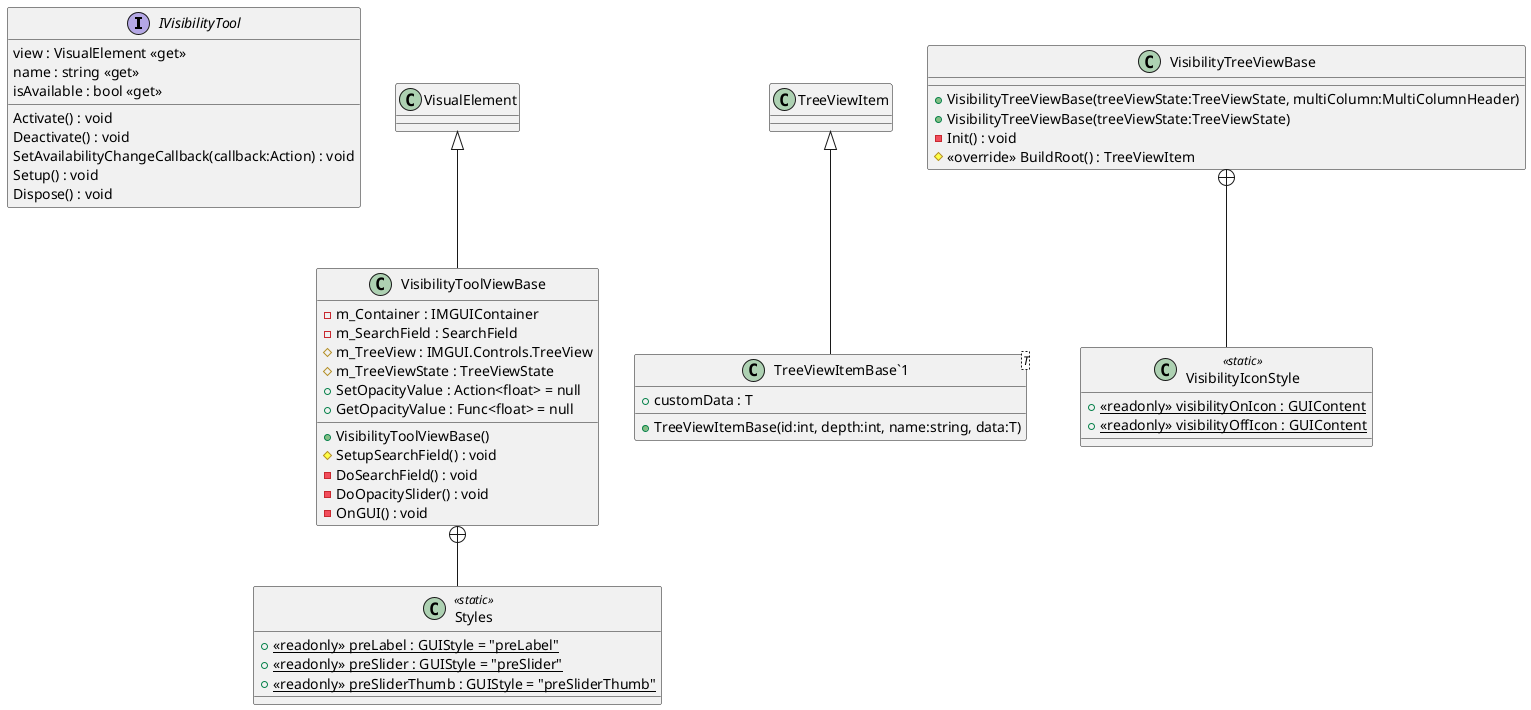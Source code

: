 @startuml
interface IVisibilityTool {
    view : VisualElement <<get>>
    name : string <<get>>
    Activate() : void
    Deactivate() : void
    isAvailable : bool <<get>>
    SetAvailabilityChangeCallback(callback:Action) : void
    Setup() : void
    Dispose() : void
}
class VisibilityToolViewBase {
    - m_Container : IMGUIContainer
    - m_SearchField : SearchField
    # m_TreeView : IMGUI.Controls.TreeView
    # m_TreeViewState : TreeViewState
    + SetOpacityValue : Action<float> = null
    + GetOpacityValue : Func<float> = null
    + VisibilityToolViewBase()
    # SetupSearchField() : void
    - DoSearchField() : void
    - DoOpacitySlider() : void
    - OnGUI() : void
}
class "TreeViewItemBase`1"<T> {
    + customData : T
    + TreeViewItemBase(id:int, depth:int, name:string, data:T)
}
class VisibilityTreeViewBase {
    + VisibilityTreeViewBase(treeViewState:TreeViewState, multiColumn:MultiColumnHeader)
    + VisibilityTreeViewBase(treeViewState:TreeViewState)
    - Init() : void
    # <<override>> BuildRoot() : TreeViewItem
}
class Styles <<static>> {
    + {static} <<readonly>> preLabel : GUIStyle = "preLabel"
    + {static} <<readonly>> preSlider : GUIStyle = "preSlider"
    + {static} <<readonly>> preSliderThumb : GUIStyle = "preSliderThumb"
}
class VisibilityIconStyle <<static>> {
    + {static} <<readonly>> visibilityOnIcon : GUIContent
    + {static} <<readonly>> visibilityOffIcon : GUIContent
}
VisualElement <|-- VisibilityToolViewBase
TreeViewItem <|-- "TreeViewItemBase`1"
VisibilityToolViewBase +-- Styles
VisibilityTreeViewBase +-- VisibilityIconStyle
@enduml
